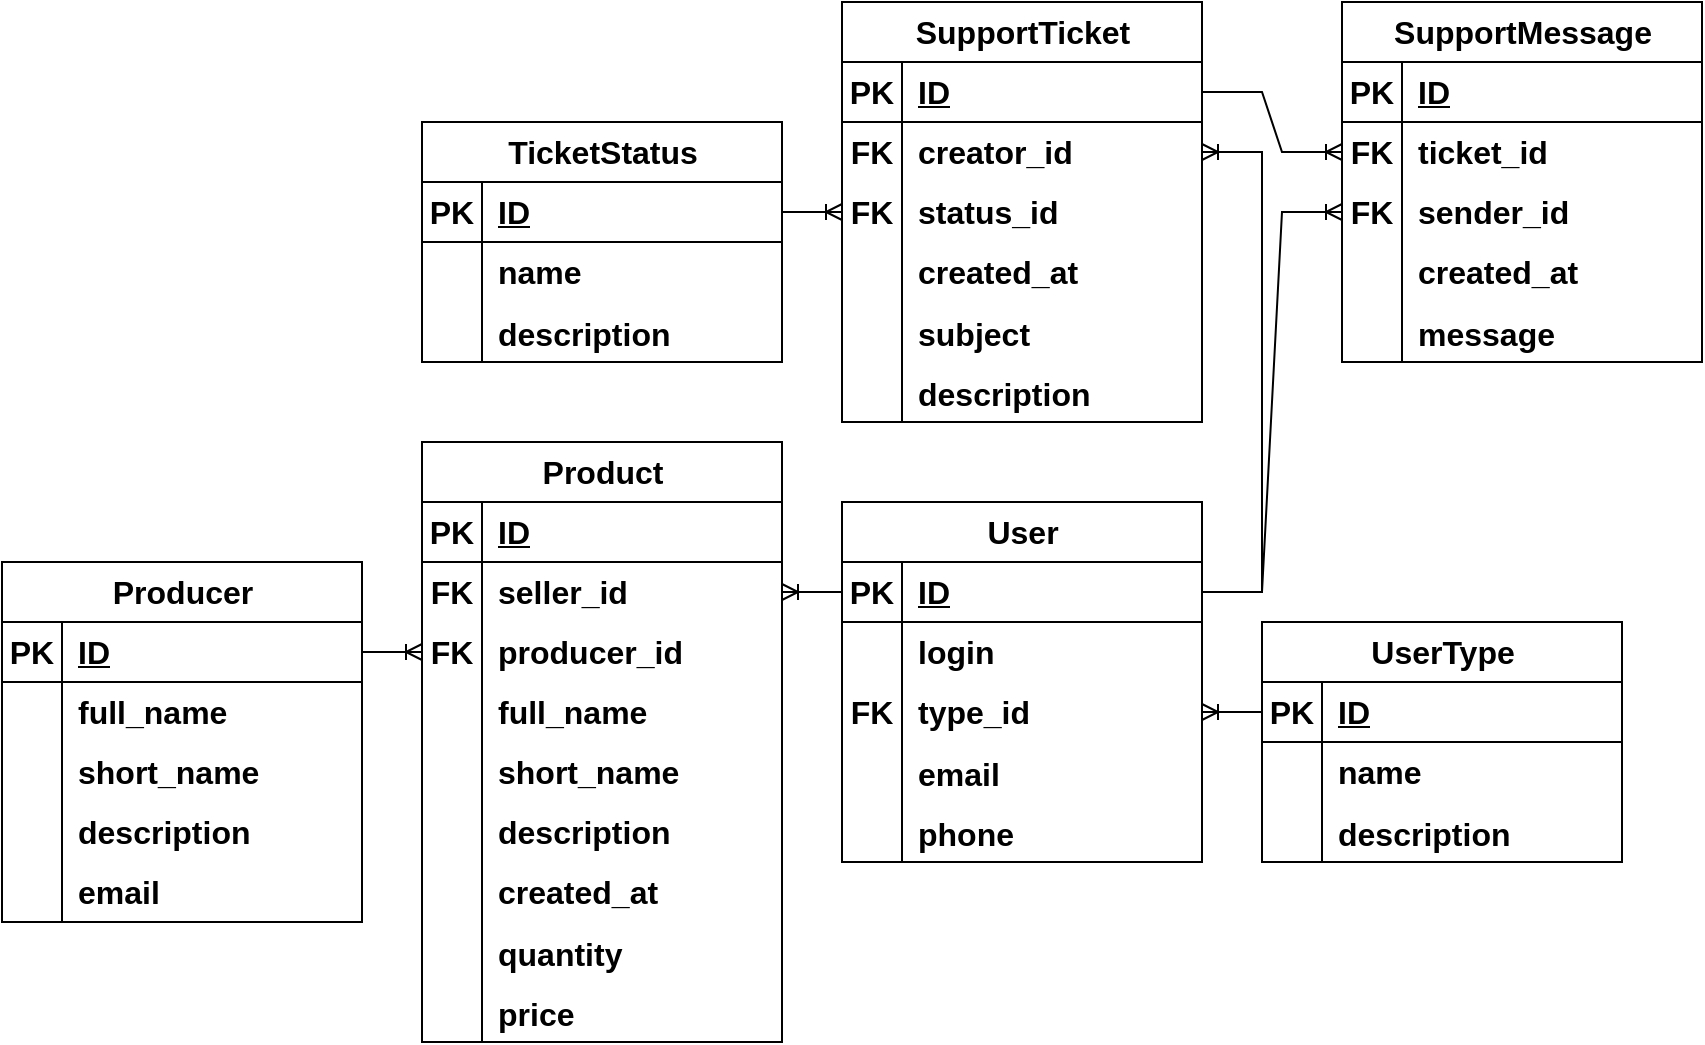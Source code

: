 <mxfile version="24.7.17">
  <diagram id="R2lEEEUBdFMjLlhIrx00" name="Page-1">
    <mxGraphModel dx="2284" dy="854" grid="1" gridSize="10" guides="1" tooltips="1" connect="1" arrows="1" fold="1" page="1" pageScale="1" pageWidth="850" pageHeight="1100" math="0" shadow="0" extFonts="Permanent Marker^https://fonts.googleapis.com/css?family=Permanent+Marker">
      <root>
        <mxCell id="0" />
        <mxCell id="1" parent="0" />
        <mxCell id="6nFPs3mbarMYuk3YBPhq-1" value="Producer" style="shape=table;startSize=30;container=1;collapsible=1;childLayout=tableLayout;fixedRows=1;rowLines=0;fontStyle=1;align=center;resizeLast=1;html=1;strokeWidth=1;fontSize=16;" parent="1" vertex="1">
          <mxGeometry x="-350" y="310" width="180" height="180" as="geometry" />
        </mxCell>
        <mxCell id="6nFPs3mbarMYuk3YBPhq-2" value="" style="shape=tableRow;horizontal=0;startSize=0;swimlaneHead=0;swimlaneBody=0;fillColor=none;collapsible=0;dropTarget=0;points=[[0,0.5],[1,0.5]];portConstraint=eastwest;top=0;left=0;right=0;bottom=1;strokeWidth=1;fontStyle=1;fontSize=16;" parent="6nFPs3mbarMYuk3YBPhq-1" vertex="1">
          <mxGeometry y="30" width="180" height="30" as="geometry" />
        </mxCell>
        <mxCell id="6nFPs3mbarMYuk3YBPhq-3" value="PK" style="shape=partialRectangle;connectable=0;fillColor=none;top=0;left=0;bottom=0;right=0;fontStyle=1;overflow=hidden;whiteSpace=wrap;html=1;strokeWidth=1;fontSize=16;" parent="6nFPs3mbarMYuk3YBPhq-2" vertex="1">
          <mxGeometry width="30" height="30" as="geometry">
            <mxRectangle width="30" height="30" as="alternateBounds" />
          </mxGeometry>
        </mxCell>
        <mxCell id="6nFPs3mbarMYuk3YBPhq-4" value="ID" style="shape=partialRectangle;connectable=0;fillColor=none;top=0;left=0;bottom=0;right=0;align=left;spacingLeft=6;fontStyle=5;overflow=hidden;whiteSpace=wrap;html=1;strokeWidth=1;fontSize=16;" parent="6nFPs3mbarMYuk3YBPhq-2" vertex="1">
          <mxGeometry x="30" width="150" height="30" as="geometry">
            <mxRectangle width="150" height="30" as="alternateBounds" />
          </mxGeometry>
        </mxCell>
        <mxCell id="6nFPs3mbarMYuk3YBPhq-5" value="" style="shape=tableRow;horizontal=0;startSize=0;swimlaneHead=0;swimlaneBody=0;fillColor=none;collapsible=0;dropTarget=0;points=[[0,0.5],[1,0.5]];portConstraint=eastwest;top=0;left=0;right=0;bottom=0;strokeWidth=1;fontStyle=1;fontSize=16;" parent="6nFPs3mbarMYuk3YBPhq-1" vertex="1">
          <mxGeometry y="60" width="180" height="30" as="geometry" />
        </mxCell>
        <mxCell id="6nFPs3mbarMYuk3YBPhq-6" value="" style="shape=partialRectangle;connectable=0;fillColor=none;top=0;left=0;bottom=0;right=0;editable=1;overflow=hidden;whiteSpace=wrap;html=1;strokeWidth=1;fontStyle=1;fontSize=16;" parent="6nFPs3mbarMYuk3YBPhq-5" vertex="1">
          <mxGeometry width="30" height="30" as="geometry">
            <mxRectangle width="30" height="30" as="alternateBounds" />
          </mxGeometry>
        </mxCell>
        <mxCell id="6nFPs3mbarMYuk3YBPhq-7" value="full_name" style="shape=partialRectangle;connectable=0;fillColor=none;top=0;left=0;bottom=0;right=0;align=left;spacingLeft=6;overflow=hidden;whiteSpace=wrap;html=1;strokeWidth=1;fontStyle=1;fontSize=16;" parent="6nFPs3mbarMYuk3YBPhq-5" vertex="1">
          <mxGeometry x="30" width="150" height="30" as="geometry">
            <mxRectangle width="150" height="30" as="alternateBounds" />
          </mxGeometry>
        </mxCell>
        <mxCell id="6nFPs3mbarMYuk3YBPhq-8" value="" style="shape=tableRow;horizontal=0;startSize=0;swimlaneHead=0;swimlaneBody=0;fillColor=none;collapsible=0;dropTarget=0;points=[[0,0.5],[1,0.5]];portConstraint=eastwest;top=0;left=0;right=0;bottom=0;strokeWidth=1;fontStyle=1;fontSize=16;" parent="6nFPs3mbarMYuk3YBPhq-1" vertex="1">
          <mxGeometry y="90" width="180" height="30" as="geometry" />
        </mxCell>
        <mxCell id="6nFPs3mbarMYuk3YBPhq-9" value="" style="shape=partialRectangle;connectable=0;fillColor=none;top=0;left=0;bottom=0;right=0;editable=1;overflow=hidden;whiteSpace=wrap;html=1;strokeWidth=1;fontStyle=1;fontSize=16;" parent="6nFPs3mbarMYuk3YBPhq-8" vertex="1">
          <mxGeometry width="30" height="30" as="geometry">
            <mxRectangle width="30" height="30" as="alternateBounds" />
          </mxGeometry>
        </mxCell>
        <mxCell id="6nFPs3mbarMYuk3YBPhq-10" value="short_name" style="shape=partialRectangle;connectable=0;fillColor=none;top=0;left=0;bottom=0;right=0;align=left;spacingLeft=6;overflow=hidden;whiteSpace=wrap;html=1;strokeWidth=1;fontStyle=1;fontSize=16;" parent="6nFPs3mbarMYuk3YBPhq-8" vertex="1">
          <mxGeometry x="30" width="150" height="30" as="geometry">
            <mxRectangle width="150" height="30" as="alternateBounds" />
          </mxGeometry>
        </mxCell>
        <mxCell id="6nFPs3mbarMYuk3YBPhq-11" value="" style="shape=tableRow;horizontal=0;startSize=0;swimlaneHead=0;swimlaneBody=0;fillColor=none;collapsible=0;dropTarget=0;points=[[0,0.5],[1,0.5]];portConstraint=eastwest;top=0;left=0;right=0;bottom=0;strokeWidth=1;fontStyle=1;fontSize=16;" parent="6nFPs3mbarMYuk3YBPhq-1" vertex="1">
          <mxGeometry y="120" width="180" height="30" as="geometry" />
        </mxCell>
        <mxCell id="6nFPs3mbarMYuk3YBPhq-12" value="" style="shape=partialRectangle;connectable=0;fillColor=none;top=0;left=0;bottom=0;right=0;editable=1;overflow=hidden;whiteSpace=wrap;html=1;strokeWidth=1;fontStyle=1;fontSize=16;" parent="6nFPs3mbarMYuk3YBPhq-11" vertex="1">
          <mxGeometry width="30" height="30" as="geometry">
            <mxRectangle width="30" height="30" as="alternateBounds" />
          </mxGeometry>
        </mxCell>
        <mxCell id="6nFPs3mbarMYuk3YBPhq-13" value="description" style="shape=partialRectangle;connectable=0;fillColor=none;top=0;left=0;bottom=0;right=0;align=left;spacingLeft=6;overflow=hidden;whiteSpace=wrap;html=1;strokeWidth=1;fontStyle=1;fontSize=16;" parent="6nFPs3mbarMYuk3YBPhq-11" vertex="1">
          <mxGeometry x="30" width="150" height="30" as="geometry">
            <mxRectangle width="150" height="30" as="alternateBounds" />
          </mxGeometry>
        </mxCell>
        <mxCell id="6nFPs3mbarMYuk3YBPhq-17" value="" style="shape=tableRow;horizontal=0;startSize=0;swimlaneHead=0;swimlaneBody=0;fillColor=none;collapsible=0;dropTarget=0;points=[[0,0.5],[1,0.5]];portConstraint=eastwest;top=0;left=0;right=0;bottom=0;strokeWidth=1;fontStyle=1;fontSize=16;" parent="6nFPs3mbarMYuk3YBPhq-1" vertex="1">
          <mxGeometry y="150" width="180" height="30" as="geometry" />
        </mxCell>
        <mxCell id="6nFPs3mbarMYuk3YBPhq-18" value="" style="shape=partialRectangle;connectable=0;fillColor=none;top=0;left=0;bottom=0;right=0;editable=1;overflow=hidden;whiteSpace=wrap;html=1;strokeWidth=1;fontStyle=1;fontSize=16;" parent="6nFPs3mbarMYuk3YBPhq-17" vertex="1">
          <mxGeometry width="30" height="30" as="geometry">
            <mxRectangle width="30" height="30" as="alternateBounds" />
          </mxGeometry>
        </mxCell>
        <mxCell id="6nFPs3mbarMYuk3YBPhq-19" value="email" style="shape=partialRectangle;connectable=0;fillColor=none;top=0;left=0;bottom=0;right=0;align=left;spacingLeft=6;overflow=hidden;whiteSpace=wrap;html=1;strokeWidth=1;fontStyle=1;fontSize=16;" parent="6nFPs3mbarMYuk3YBPhq-17" vertex="1">
          <mxGeometry x="30" width="150" height="30" as="geometry">
            <mxRectangle width="150" height="30" as="alternateBounds" />
          </mxGeometry>
        </mxCell>
        <mxCell id="6nFPs3mbarMYuk3YBPhq-32" value="Product" style="shape=table;startSize=30;container=1;collapsible=1;childLayout=tableLayout;fixedRows=1;rowLines=0;fontStyle=1;align=center;resizeLast=1;html=1;strokeWidth=1;fontSize=16;" parent="1" vertex="1">
          <mxGeometry x="-140" y="250" width="180" height="300" as="geometry">
            <mxRectangle x="360" y="520" width="80" height="30" as="alternateBounds" />
          </mxGeometry>
        </mxCell>
        <mxCell id="6nFPs3mbarMYuk3YBPhq-33" value="" style="shape=tableRow;horizontal=0;startSize=0;swimlaneHead=0;swimlaneBody=0;fillColor=none;collapsible=0;dropTarget=0;points=[[0,0.5],[1,0.5]];portConstraint=eastwest;top=0;left=0;right=0;bottom=1;strokeWidth=1;fontStyle=1;fontSize=16;" parent="6nFPs3mbarMYuk3YBPhq-32" vertex="1">
          <mxGeometry y="30" width="180" height="30" as="geometry" />
        </mxCell>
        <mxCell id="6nFPs3mbarMYuk3YBPhq-34" value="PK" style="shape=partialRectangle;connectable=0;fillColor=none;top=0;left=0;bottom=0;right=0;fontStyle=1;overflow=hidden;whiteSpace=wrap;html=1;strokeWidth=1;fontSize=16;" parent="6nFPs3mbarMYuk3YBPhq-33" vertex="1">
          <mxGeometry width="30" height="30" as="geometry">
            <mxRectangle width="30" height="30" as="alternateBounds" />
          </mxGeometry>
        </mxCell>
        <mxCell id="6nFPs3mbarMYuk3YBPhq-35" value="ID" style="shape=partialRectangle;connectable=0;fillColor=none;top=0;left=0;bottom=0;right=0;align=left;spacingLeft=6;fontStyle=5;overflow=hidden;whiteSpace=wrap;html=1;strokeWidth=1;fontSize=16;" parent="6nFPs3mbarMYuk3YBPhq-33" vertex="1">
          <mxGeometry x="30" width="150" height="30" as="geometry">
            <mxRectangle width="150" height="30" as="alternateBounds" />
          </mxGeometry>
        </mxCell>
        <mxCell id="6nFPs3mbarMYuk3YBPhq-63" value="" style="shape=tableRow;horizontal=0;startSize=0;swimlaneHead=0;swimlaneBody=0;fillColor=none;collapsible=0;dropTarget=0;points=[[0,0.5],[1,0.5]];portConstraint=eastwest;top=0;left=0;right=0;bottom=0;strokeWidth=1;fontStyle=1;fontSize=16;" parent="6nFPs3mbarMYuk3YBPhq-32" vertex="1">
          <mxGeometry y="60" width="180" height="30" as="geometry" />
        </mxCell>
        <mxCell id="6nFPs3mbarMYuk3YBPhq-64" value="FK" style="shape=partialRectangle;connectable=0;fillColor=none;top=0;left=0;bottom=0;right=0;fontStyle=1;overflow=hidden;whiteSpace=wrap;html=1;strokeWidth=1;fontSize=16;" parent="6nFPs3mbarMYuk3YBPhq-63" vertex="1">
          <mxGeometry width="30" height="30" as="geometry">
            <mxRectangle width="30" height="30" as="alternateBounds" />
          </mxGeometry>
        </mxCell>
        <mxCell id="6nFPs3mbarMYuk3YBPhq-65" value="&lt;span style=&quot;text-wrap: nowrap; font-size: 16px;&quot;&gt;seller_id&lt;/span&gt;" style="shape=partialRectangle;connectable=0;fillColor=none;top=0;left=0;bottom=0;right=0;align=left;spacingLeft=6;fontStyle=1;overflow=hidden;whiteSpace=wrap;html=1;strokeWidth=1;fontSize=16;" parent="6nFPs3mbarMYuk3YBPhq-63" vertex="1">
          <mxGeometry x="30" width="150" height="30" as="geometry">
            <mxRectangle width="150" height="30" as="alternateBounds" />
          </mxGeometry>
        </mxCell>
        <mxCell id="6nFPs3mbarMYuk3YBPhq-60" value="" style="shape=tableRow;horizontal=0;startSize=0;swimlaneHead=0;swimlaneBody=0;fillColor=none;collapsible=0;dropTarget=0;points=[[0,0.5],[1,0.5]];portConstraint=eastwest;top=0;left=0;right=0;bottom=0;strokeWidth=1;fontStyle=1;fontSize=16;" parent="6nFPs3mbarMYuk3YBPhq-32" vertex="1">
          <mxGeometry y="90" width="180" height="30" as="geometry" />
        </mxCell>
        <mxCell id="6nFPs3mbarMYuk3YBPhq-61" value="FK" style="shape=partialRectangle;connectable=0;fillColor=none;top=0;left=0;bottom=0;right=0;fontStyle=1;overflow=hidden;whiteSpace=wrap;html=1;strokeWidth=1;fontSize=16;" parent="6nFPs3mbarMYuk3YBPhq-60" vertex="1">
          <mxGeometry width="30" height="30" as="geometry">
            <mxRectangle width="30" height="30" as="alternateBounds" />
          </mxGeometry>
        </mxCell>
        <mxCell id="6nFPs3mbarMYuk3YBPhq-62" value="&lt;span style=&quot;text-wrap: nowrap; font-size: 16px;&quot;&gt;producer_id&lt;/span&gt;" style="shape=partialRectangle;connectable=0;fillColor=none;top=0;left=0;bottom=0;right=0;align=left;spacingLeft=6;fontStyle=1;overflow=hidden;whiteSpace=wrap;html=1;strokeWidth=1;fontSize=16;" parent="6nFPs3mbarMYuk3YBPhq-60" vertex="1">
          <mxGeometry x="30" width="150" height="30" as="geometry">
            <mxRectangle width="150" height="30" as="alternateBounds" />
          </mxGeometry>
        </mxCell>
        <mxCell id="6nFPs3mbarMYuk3YBPhq-36" value="" style="shape=tableRow;horizontal=0;startSize=0;swimlaneHead=0;swimlaneBody=0;fillColor=none;collapsible=0;dropTarget=0;points=[[0,0.5],[1,0.5]];portConstraint=eastwest;top=0;left=0;right=0;bottom=0;strokeWidth=1;fontStyle=1;fontSize=16;" parent="6nFPs3mbarMYuk3YBPhq-32" vertex="1">
          <mxGeometry y="120" width="180" height="30" as="geometry" />
        </mxCell>
        <mxCell id="6nFPs3mbarMYuk3YBPhq-37" value="" style="shape=partialRectangle;connectable=0;fillColor=none;top=0;left=0;bottom=0;right=0;editable=1;overflow=hidden;whiteSpace=wrap;html=1;strokeWidth=1;fontStyle=1;fontSize=16;" parent="6nFPs3mbarMYuk3YBPhq-36" vertex="1">
          <mxGeometry width="30" height="30" as="geometry">
            <mxRectangle width="30" height="30" as="alternateBounds" />
          </mxGeometry>
        </mxCell>
        <mxCell id="6nFPs3mbarMYuk3YBPhq-38" value="full_name" style="shape=partialRectangle;connectable=0;fillColor=none;top=0;left=0;bottom=0;right=0;align=left;spacingLeft=6;overflow=hidden;whiteSpace=wrap;html=1;strokeWidth=1;fontStyle=1;fontSize=16;" parent="6nFPs3mbarMYuk3YBPhq-36" vertex="1">
          <mxGeometry x="30" width="150" height="30" as="geometry">
            <mxRectangle width="150" height="30" as="alternateBounds" />
          </mxGeometry>
        </mxCell>
        <mxCell id="6nFPs3mbarMYuk3YBPhq-39" value="" style="shape=tableRow;horizontal=0;startSize=0;swimlaneHead=0;swimlaneBody=0;fillColor=none;collapsible=0;dropTarget=0;points=[[0,0.5],[1,0.5]];portConstraint=eastwest;top=0;left=0;right=0;bottom=0;strokeWidth=1;fontStyle=1;fontSize=16;" parent="6nFPs3mbarMYuk3YBPhq-32" vertex="1">
          <mxGeometry y="150" width="180" height="30" as="geometry" />
        </mxCell>
        <mxCell id="6nFPs3mbarMYuk3YBPhq-40" value="" style="shape=partialRectangle;connectable=0;fillColor=none;top=0;left=0;bottom=0;right=0;editable=1;overflow=hidden;whiteSpace=wrap;html=1;strokeWidth=1;fontStyle=1;fontSize=16;" parent="6nFPs3mbarMYuk3YBPhq-39" vertex="1">
          <mxGeometry width="30" height="30" as="geometry">
            <mxRectangle width="30" height="30" as="alternateBounds" />
          </mxGeometry>
        </mxCell>
        <mxCell id="6nFPs3mbarMYuk3YBPhq-41" value="short_name" style="shape=partialRectangle;connectable=0;fillColor=none;top=0;left=0;bottom=0;right=0;align=left;spacingLeft=6;overflow=hidden;whiteSpace=wrap;html=1;strokeWidth=1;fontStyle=1;fontSize=16;" parent="6nFPs3mbarMYuk3YBPhq-39" vertex="1">
          <mxGeometry x="30" width="150" height="30" as="geometry">
            <mxRectangle width="150" height="30" as="alternateBounds" />
          </mxGeometry>
        </mxCell>
        <mxCell id="6nFPs3mbarMYuk3YBPhq-42" value="" style="shape=tableRow;horizontal=0;startSize=0;swimlaneHead=0;swimlaneBody=0;fillColor=none;collapsible=0;dropTarget=0;points=[[0,0.5],[1,0.5]];portConstraint=eastwest;top=0;left=0;right=0;bottom=0;strokeWidth=1;fontStyle=1;fontSize=16;" parent="6nFPs3mbarMYuk3YBPhq-32" vertex="1">
          <mxGeometry y="180" width="180" height="30" as="geometry" />
        </mxCell>
        <mxCell id="6nFPs3mbarMYuk3YBPhq-43" value="" style="shape=partialRectangle;connectable=0;fillColor=none;top=0;left=0;bottom=0;right=0;editable=1;overflow=hidden;whiteSpace=wrap;html=1;strokeWidth=1;fontStyle=1;fontSize=16;" parent="6nFPs3mbarMYuk3YBPhq-42" vertex="1">
          <mxGeometry width="30" height="30" as="geometry">
            <mxRectangle width="30" height="30" as="alternateBounds" />
          </mxGeometry>
        </mxCell>
        <mxCell id="6nFPs3mbarMYuk3YBPhq-44" value="description" style="shape=partialRectangle;connectable=0;fillColor=none;top=0;left=0;bottom=0;right=0;align=left;spacingLeft=6;overflow=hidden;whiteSpace=wrap;html=1;strokeWidth=1;fontStyle=1;fontSize=16;" parent="6nFPs3mbarMYuk3YBPhq-42" vertex="1">
          <mxGeometry x="30" width="150" height="30" as="geometry">
            <mxRectangle width="150" height="30" as="alternateBounds" />
          </mxGeometry>
        </mxCell>
        <mxCell id="6nFPs3mbarMYuk3YBPhq-45" value="" style="shape=tableRow;horizontal=0;startSize=0;swimlaneHead=0;swimlaneBody=0;fillColor=none;collapsible=0;dropTarget=0;points=[[0,0.5],[1,0.5]];portConstraint=eastwest;top=0;left=0;right=0;bottom=0;strokeWidth=1;fontStyle=1;fontSize=16;" parent="6nFPs3mbarMYuk3YBPhq-32" vertex="1">
          <mxGeometry y="210" width="180" height="30" as="geometry" />
        </mxCell>
        <mxCell id="6nFPs3mbarMYuk3YBPhq-46" value="" style="shape=partialRectangle;connectable=0;fillColor=none;top=0;left=0;bottom=0;right=0;editable=1;overflow=hidden;whiteSpace=wrap;html=1;strokeWidth=1;fontStyle=1;fontSize=16;" parent="6nFPs3mbarMYuk3YBPhq-45" vertex="1">
          <mxGeometry width="30" height="30" as="geometry">
            <mxRectangle width="30" height="30" as="alternateBounds" />
          </mxGeometry>
        </mxCell>
        <mxCell id="6nFPs3mbarMYuk3YBPhq-47" value="created_at" style="shape=partialRectangle;connectable=0;fillColor=none;top=0;left=0;bottom=0;right=0;align=left;spacingLeft=6;overflow=hidden;whiteSpace=wrap;html=1;strokeWidth=1;fontStyle=1;fontSize=16;" parent="6nFPs3mbarMYuk3YBPhq-45" vertex="1">
          <mxGeometry x="30" width="150" height="30" as="geometry">
            <mxRectangle width="150" height="30" as="alternateBounds" />
          </mxGeometry>
        </mxCell>
        <mxCell id="6nFPs3mbarMYuk3YBPhq-54" value="" style="shape=tableRow;horizontal=0;startSize=0;swimlaneHead=0;swimlaneBody=0;fillColor=none;collapsible=0;dropTarget=0;points=[[0,0.5],[1,0.5]];portConstraint=eastwest;top=0;left=0;right=0;bottom=0;strokeWidth=1;fontStyle=1;fontSize=16;" parent="6nFPs3mbarMYuk3YBPhq-32" vertex="1">
          <mxGeometry y="240" width="180" height="30" as="geometry" />
        </mxCell>
        <mxCell id="6nFPs3mbarMYuk3YBPhq-55" value="" style="shape=partialRectangle;connectable=0;fillColor=none;top=0;left=0;bottom=0;right=0;editable=1;overflow=hidden;strokeWidth=1;fontStyle=1;fontSize=16;" parent="6nFPs3mbarMYuk3YBPhq-54" vertex="1">
          <mxGeometry width="30" height="30" as="geometry">
            <mxRectangle width="30" height="30" as="alternateBounds" />
          </mxGeometry>
        </mxCell>
        <mxCell id="6nFPs3mbarMYuk3YBPhq-56" value="quantity" style="shape=partialRectangle;connectable=0;fillColor=none;top=0;left=0;bottom=0;right=0;align=left;spacingLeft=6;overflow=hidden;strokeWidth=1;fontStyle=1;fontSize=16;" parent="6nFPs3mbarMYuk3YBPhq-54" vertex="1">
          <mxGeometry x="30" width="150" height="30" as="geometry">
            <mxRectangle width="150" height="30" as="alternateBounds" />
          </mxGeometry>
        </mxCell>
        <mxCell id="6nFPs3mbarMYuk3YBPhq-57" value="" style="shape=tableRow;horizontal=0;startSize=0;swimlaneHead=0;swimlaneBody=0;fillColor=none;collapsible=0;dropTarget=0;points=[[0,0.5],[1,0.5]];portConstraint=eastwest;top=0;left=0;right=0;bottom=0;strokeWidth=1;fontStyle=1;fontSize=16;" parent="6nFPs3mbarMYuk3YBPhq-32" vertex="1">
          <mxGeometry y="270" width="180" height="30" as="geometry" />
        </mxCell>
        <mxCell id="6nFPs3mbarMYuk3YBPhq-58" value="" style="shape=partialRectangle;connectable=0;fillColor=none;top=0;left=0;bottom=0;right=0;editable=1;overflow=hidden;strokeWidth=1;fontStyle=1;fontSize=16;" parent="6nFPs3mbarMYuk3YBPhq-57" vertex="1">
          <mxGeometry width="30" height="30" as="geometry">
            <mxRectangle width="30" height="30" as="alternateBounds" />
          </mxGeometry>
        </mxCell>
        <mxCell id="6nFPs3mbarMYuk3YBPhq-59" value="price" style="shape=partialRectangle;connectable=0;fillColor=none;top=0;left=0;bottom=0;right=0;align=left;spacingLeft=6;overflow=hidden;strokeWidth=1;fontStyle=1;fontSize=16;" parent="6nFPs3mbarMYuk3YBPhq-57" vertex="1">
          <mxGeometry x="30" width="150" height="30" as="geometry">
            <mxRectangle width="150" height="30" as="alternateBounds" />
          </mxGeometry>
        </mxCell>
        <mxCell id="6nFPs3mbarMYuk3YBPhq-66" value="" style="edgeStyle=entityRelationEdgeStyle;fontSize=16;html=1;endArrow=ERoneToMany;rounded=0;strokeWidth=1;fontStyle=1" parent="1" source="6nFPs3mbarMYuk3YBPhq-2" target="6nFPs3mbarMYuk3YBPhq-60" edge="1">
          <mxGeometry width="100" height="100" relative="1" as="geometry">
            <mxPoint x="610" y="230" as="sourcePoint" />
            <mxPoint x="710" y="130" as="targetPoint" />
          </mxGeometry>
        </mxCell>
        <mxCell id="6nFPs3mbarMYuk3YBPhq-67" value="UserType" style="shape=table;startSize=30;container=1;collapsible=1;childLayout=tableLayout;fixedRows=1;rowLines=0;fontStyle=1;align=center;resizeLast=1;html=1;strokeWidth=1;fontSize=16;" parent="1" vertex="1">
          <mxGeometry x="280" y="340" width="180" height="120" as="geometry" />
        </mxCell>
        <mxCell id="6nFPs3mbarMYuk3YBPhq-68" value="" style="shape=tableRow;horizontal=0;startSize=0;swimlaneHead=0;swimlaneBody=0;fillColor=none;collapsible=0;dropTarget=0;points=[[0,0.5],[1,0.5]];portConstraint=eastwest;top=0;left=0;right=0;bottom=1;strokeWidth=1;fontStyle=1;fontSize=16;" parent="6nFPs3mbarMYuk3YBPhq-67" vertex="1">
          <mxGeometry y="30" width="180" height="30" as="geometry" />
        </mxCell>
        <mxCell id="6nFPs3mbarMYuk3YBPhq-69" value="PK" style="shape=partialRectangle;connectable=0;fillColor=none;top=0;left=0;bottom=0;right=0;fontStyle=1;overflow=hidden;whiteSpace=wrap;html=1;strokeWidth=1;fontSize=16;" parent="6nFPs3mbarMYuk3YBPhq-68" vertex="1">
          <mxGeometry width="30" height="30" as="geometry">
            <mxRectangle width="30" height="30" as="alternateBounds" />
          </mxGeometry>
        </mxCell>
        <mxCell id="6nFPs3mbarMYuk3YBPhq-70" value="ID" style="shape=partialRectangle;connectable=0;fillColor=none;top=0;left=0;bottom=0;right=0;align=left;spacingLeft=6;fontStyle=5;overflow=hidden;whiteSpace=wrap;html=1;strokeWidth=1;fontSize=16;" parent="6nFPs3mbarMYuk3YBPhq-68" vertex="1">
          <mxGeometry x="30" width="150" height="30" as="geometry">
            <mxRectangle width="150" height="30" as="alternateBounds" />
          </mxGeometry>
        </mxCell>
        <mxCell id="6nFPs3mbarMYuk3YBPhq-71" value="" style="shape=tableRow;horizontal=0;startSize=0;swimlaneHead=0;swimlaneBody=0;fillColor=none;collapsible=0;dropTarget=0;points=[[0,0.5],[1,0.5]];portConstraint=eastwest;top=0;left=0;right=0;bottom=0;strokeWidth=1;fontStyle=1;fontSize=16;" parent="6nFPs3mbarMYuk3YBPhq-67" vertex="1">
          <mxGeometry y="60" width="180" height="30" as="geometry" />
        </mxCell>
        <mxCell id="6nFPs3mbarMYuk3YBPhq-72" value="" style="shape=partialRectangle;connectable=0;fillColor=none;top=0;left=0;bottom=0;right=0;editable=1;overflow=hidden;whiteSpace=wrap;html=1;strokeWidth=1;fontStyle=1;fontSize=16;" parent="6nFPs3mbarMYuk3YBPhq-71" vertex="1">
          <mxGeometry width="30" height="30" as="geometry">
            <mxRectangle width="30" height="30" as="alternateBounds" />
          </mxGeometry>
        </mxCell>
        <mxCell id="6nFPs3mbarMYuk3YBPhq-73" value="name" style="shape=partialRectangle;connectable=0;fillColor=none;top=0;left=0;bottom=0;right=0;align=left;spacingLeft=6;overflow=hidden;whiteSpace=wrap;html=1;strokeWidth=1;fontStyle=1;fontSize=16;" parent="6nFPs3mbarMYuk3YBPhq-71" vertex="1">
          <mxGeometry x="30" width="150" height="30" as="geometry">
            <mxRectangle width="150" height="30" as="alternateBounds" />
          </mxGeometry>
        </mxCell>
        <mxCell id="bv1IuxzFCKsO4A6A5xOU-61" value="" style="shape=tableRow;horizontal=0;startSize=0;swimlaneHead=0;swimlaneBody=0;fillColor=none;collapsible=0;dropTarget=0;points=[[0,0.5],[1,0.5]];portConstraint=eastwest;top=0;left=0;right=0;bottom=0;" vertex="1" parent="6nFPs3mbarMYuk3YBPhq-67">
          <mxGeometry y="90" width="180" height="30" as="geometry" />
        </mxCell>
        <mxCell id="bv1IuxzFCKsO4A6A5xOU-62" value="" style="shape=partialRectangle;connectable=0;fillColor=none;top=0;left=0;bottom=0;right=0;editable=1;overflow=hidden;" vertex="1" parent="bv1IuxzFCKsO4A6A5xOU-61">
          <mxGeometry width="30" height="30" as="geometry">
            <mxRectangle width="30" height="30" as="alternateBounds" />
          </mxGeometry>
        </mxCell>
        <mxCell id="bv1IuxzFCKsO4A6A5xOU-63" value="description" style="shape=partialRectangle;connectable=0;fillColor=none;top=0;left=0;bottom=0;right=0;align=left;spacingLeft=6;overflow=hidden;fontSize=16;fontStyle=1" vertex="1" parent="bv1IuxzFCKsO4A6A5xOU-61">
          <mxGeometry x="30" width="150" height="30" as="geometry">
            <mxRectangle width="150" height="30" as="alternateBounds" />
          </mxGeometry>
        </mxCell>
        <mxCell id="6nFPs3mbarMYuk3YBPhq-80" value="User" style="shape=table;startSize=30;container=1;collapsible=1;childLayout=tableLayout;fixedRows=1;rowLines=0;fontStyle=1;align=center;resizeLast=1;html=1;strokeWidth=1;fontSize=16;" parent="1" vertex="1">
          <mxGeometry x="70" y="280" width="180" height="180" as="geometry">
            <mxRectangle x="360" y="520" width="80" height="30" as="alternateBounds" />
          </mxGeometry>
        </mxCell>
        <mxCell id="6nFPs3mbarMYuk3YBPhq-81" value="" style="shape=tableRow;horizontal=0;startSize=0;swimlaneHead=0;swimlaneBody=0;fillColor=none;collapsible=0;dropTarget=0;points=[[0,0.5],[1,0.5]];portConstraint=eastwest;top=0;left=0;right=0;bottom=1;strokeWidth=1;fontStyle=1;fontSize=16;" parent="6nFPs3mbarMYuk3YBPhq-80" vertex="1">
          <mxGeometry y="30" width="180" height="30" as="geometry" />
        </mxCell>
        <mxCell id="6nFPs3mbarMYuk3YBPhq-82" value="PK" style="shape=partialRectangle;connectable=0;fillColor=none;top=0;left=0;bottom=0;right=0;fontStyle=1;overflow=hidden;whiteSpace=wrap;html=1;strokeWidth=1;fontSize=16;" parent="6nFPs3mbarMYuk3YBPhq-81" vertex="1">
          <mxGeometry width="30" height="30" as="geometry">
            <mxRectangle width="30" height="30" as="alternateBounds" />
          </mxGeometry>
        </mxCell>
        <mxCell id="6nFPs3mbarMYuk3YBPhq-83" value="ID" style="shape=partialRectangle;connectable=0;fillColor=none;top=0;left=0;bottom=0;right=0;align=left;spacingLeft=6;fontStyle=5;overflow=hidden;whiteSpace=wrap;html=1;strokeWidth=1;fontSize=16;" parent="6nFPs3mbarMYuk3YBPhq-81" vertex="1">
          <mxGeometry x="30" width="150" height="30" as="geometry">
            <mxRectangle width="150" height="30" as="alternateBounds" />
          </mxGeometry>
        </mxCell>
        <mxCell id="6nFPs3mbarMYuk3YBPhq-84" value="" style="shape=tableRow;horizontal=0;startSize=0;swimlaneHead=0;swimlaneBody=0;fillColor=none;collapsible=0;dropTarget=0;points=[[0,0.5],[1,0.5]];portConstraint=eastwest;top=0;left=0;right=0;bottom=0;strokeWidth=1;fontStyle=1;fontSize=16;" parent="6nFPs3mbarMYuk3YBPhq-80" vertex="1">
          <mxGeometry y="60" width="180" height="30" as="geometry" />
        </mxCell>
        <mxCell id="6nFPs3mbarMYuk3YBPhq-85" value="" style="shape=partialRectangle;connectable=0;fillColor=none;top=0;left=0;bottom=0;right=0;editable=1;overflow=hidden;whiteSpace=wrap;html=1;strokeWidth=1;fontStyle=1;fontSize=16;" parent="6nFPs3mbarMYuk3YBPhq-84" vertex="1">
          <mxGeometry width="30" height="30" as="geometry">
            <mxRectangle width="30" height="30" as="alternateBounds" />
          </mxGeometry>
        </mxCell>
        <mxCell id="6nFPs3mbarMYuk3YBPhq-86" value="login" style="shape=partialRectangle;connectable=0;fillColor=none;top=0;left=0;bottom=0;right=0;align=left;spacingLeft=6;overflow=hidden;whiteSpace=wrap;html=1;strokeWidth=1;fontStyle=1;fontSize=16;" parent="6nFPs3mbarMYuk3YBPhq-84" vertex="1">
          <mxGeometry x="30" width="150" height="30" as="geometry">
            <mxRectangle width="150" height="30" as="alternateBounds" />
          </mxGeometry>
        </mxCell>
        <mxCell id="6nFPs3mbarMYuk3YBPhq-96" value="" style="shape=tableRow;horizontal=0;startSize=0;swimlaneHead=0;swimlaneBody=0;fillColor=none;collapsible=0;dropTarget=0;points=[[0,0.5],[1,0.5]];portConstraint=eastwest;top=0;left=0;right=0;bottom=0;strokeWidth=1;fontStyle=1;fontSize=16;" parent="6nFPs3mbarMYuk3YBPhq-80" vertex="1">
          <mxGeometry y="90" width="180" height="30" as="geometry" />
        </mxCell>
        <mxCell id="6nFPs3mbarMYuk3YBPhq-97" value="FK" style="shape=partialRectangle;connectable=0;fillColor=none;top=0;left=0;bottom=0;right=0;fontStyle=1;overflow=hidden;whiteSpace=wrap;html=1;strokeWidth=1;fontSize=16;" parent="6nFPs3mbarMYuk3YBPhq-96" vertex="1">
          <mxGeometry width="30" height="30" as="geometry">
            <mxRectangle width="30" height="30" as="alternateBounds" />
          </mxGeometry>
        </mxCell>
        <mxCell id="6nFPs3mbarMYuk3YBPhq-98" value="&lt;span style=&quot;text-wrap: nowrap; font-size: 16px;&quot;&gt;type_id&lt;/span&gt;" style="shape=partialRectangle;connectable=0;fillColor=none;top=0;left=0;bottom=0;right=0;align=left;spacingLeft=6;fontStyle=1;overflow=hidden;whiteSpace=wrap;html=1;strokeWidth=1;fontSize=16;" parent="6nFPs3mbarMYuk3YBPhq-96" vertex="1">
          <mxGeometry x="30" width="150" height="30" as="geometry">
            <mxRectangle width="150" height="30" as="alternateBounds" />
          </mxGeometry>
        </mxCell>
        <mxCell id="6nFPs3mbarMYuk3YBPhq-102" value="" style="shape=tableRow;horizontal=0;startSize=0;swimlaneHead=0;swimlaneBody=0;fillColor=none;collapsible=0;dropTarget=0;points=[[0,0.5],[1,0.5]];portConstraint=eastwest;top=0;left=0;right=0;bottom=0;strokeWidth=1;fontStyle=1;fontSize=16;" parent="6nFPs3mbarMYuk3YBPhq-80" vertex="1">
          <mxGeometry y="120" width="180" height="30" as="geometry" />
        </mxCell>
        <mxCell id="6nFPs3mbarMYuk3YBPhq-103" value="" style="shape=partialRectangle;connectable=0;fillColor=none;top=0;left=0;bottom=0;right=0;editable=1;overflow=hidden;strokeWidth=1;fontStyle=1;fontSize=16;" parent="6nFPs3mbarMYuk3YBPhq-102" vertex="1">
          <mxGeometry width="30" height="30" as="geometry">
            <mxRectangle width="30" height="30" as="alternateBounds" />
          </mxGeometry>
        </mxCell>
        <mxCell id="6nFPs3mbarMYuk3YBPhq-104" value="email" style="shape=partialRectangle;connectable=0;fillColor=none;top=0;left=0;bottom=0;right=0;align=left;spacingLeft=6;overflow=hidden;strokeWidth=1;fontStyle=1;fontSize=16;" parent="6nFPs3mbarMYuk3YBPhq-102" vertex="1">
          <mxGeometry x="30" width="150" height="30" as="geometry">
            <mxRectangle width="150" height="30" as="alternateBounds" />
          </mxGeometry>
        </mxCell>
        <mxCell id="6nFPs3mbarMYuk3YBPhq-105" value="" style="shape=tableRow;horizontal=0;startSize=0;swimlaneHead=0;swimlaneBody=0;fillColor=none;collapsible=0;dropTarget=0;points=[[0,0.5],[1,0.5]];portConstraint=eastwest;top=0;left=0;right=0;bottom=0;strokeWidth=1;fontStyle=1;fontSize=16;" parent="6nFPs3mbarMYuk3YBPhq-80" vertex="1">
          <mxGeometry y="150" width="180" height="30" as="geometry" />
        </mxCell>
        <mxCell id="6nFPs3mbarMYuk3YBPhq-106" value="" style="shape=partialRectangle;connectable=0;fillColor=none;top=0;left=0;bottom=0;right=0;editable=1;overflow=hidden;strokeWidth=1;fontStyle=1;fontSize=16;" parent="6nFPs3mbarMYuk3YBPhq-105" vertex="1">
          <mxGeometry width="30" height="30" as="geometry">
            <mxRectangle width="30" height="30" as="alternateBounds" />
          </mxGeometry>
        </mxCell>
        <mxCell id="6nFPs3mbarMYuk3YBPhq-107" value="phone" style="shape=partialRectangle;connectable=0;fillColor=none;top=0;left=0;bottom=0;right=0;align=left;spacingLeft=6;overflow=hidden;strokeWidth=1;fontStyle=1;fontSize=16;" parent="6nFPs3mbarMYuk3YBPhq-105" vertex="1">
          <mxGeometry x="30" width="150" height="30" as="geometry">
            <mxRectangle width="150" height="30" as="alternateBounds" />
          </mxGeometry>
        </mxCell>
        <mxCell id="6nFPs3mbarMYuk3YBPhq-108" value="" style="edgeStyle=entityRelationEdgeStyle;fontSize=16;html=1;endArrow=ERoneToMany;rounded=0;strokeWidth=1;fontStyle=1" parent="1" source="6nFPs3mbarMYuk3YBPhq-68" target="6nFPs3mbarMYuk3YBPhq-96" edge="1">
          <mxGeometry width="100" height="100" relative="1" as="geometry">
            <mxPoint x="710" y="420" as="sourcePoint" />
            <mxPoint x="810" y="320" as="targetPoint" />
            <Array as="points">
              <mxPoint x="40" y="460" />
              <mxPoint x="280" y="450" />
            </Array>
          </mxGeometry>
        </mxCell>
        <mxCell id="6nFPs3mbarMYuk3YBPhq-109" value="" style="edgeStyle=entityRelationEdgeStyle;fontSize=16;html=1;endArrow=ERoneToMany;rounded=0;strokeWidth=1;fontStyle=1" parent="1" source="6nFPs3mbarMYuk3YBPhq-81" target="6nFPs3mbarMYuk3YBPhq-63" edge="1">
          <mxGeometry width="100" height="100" relative="1" as="geometry">
            <mxPoint x="710" y="420" as="sourcePoint" />
            <mxPoint x="810" y="320" as="targetPoint" />
          </mxGeometry>
        </mxCell>
        <mxCell id="bv1IuxzFCKsO4A6A5xOU-1" value="SupportTicket" style="shape=table;startSize=30;container=1;collapsible=1;childLayout=tableLayout;fixedRows=1;rowLines=0;fontStyle=1;align=center;resizeLast=1;html=1;strokeWidth=1;fontSize=16;" vertex="1" parent="1">
          <mxGeometry x="70" y="30" width="180" height="210" as="geometry">
            <mxRectangle x="360" y="520" width="80" height="30" as="alternateBounds" />
          </mxGeometry>
        </mxCell>
        <mxCell id="bv1IuxzFCKsO4A6A5xOU-2" value="" style="shape=tableRow;horizontal=0;startSize=0;swimlaneHead=0;swimlaneBody=0;fillColor=none;collapsible=0;dropTarget=0;points=[[0,0.5],[1,0.5]];portConstraint=eastwest;top=0;left=0;right=0;bottom=1;strokeWidth=1;fontStyle=1;fontSize=16;" vertex="1" parent="bv1IuxzFCKsO4A6A5xOU-1">
          <mxGeometry y="30" width="180" height="30" as="geometry" />
        </mxCell>
        <mxCell id="bv1IuxzFCKsO4A6A5xOU-3" value="PK" style="shape=partialRectangle;connectable=0;fillColor=none;top=0;left=0;bottom=0;right=0;fontStyle=1;overflow=hidden;whiteSpace=wrap;html=1;strokeWidth=1;fontSize=16;" vertex="1" parent="bv1IuxzFCKsO4A6A5xOU-2">
          <mxGeometry width="30" height="30" as="geometry">
            <mxRectangle width="30" height="30" as="alternateBounds" />
          </mxGeometry>
        </mxCell>
        <mxCell id="bv1IuxzFCKsO4A6A5xOU-4" value="ID" style="shape=partialRectangle;connectable=0;fillColor=none;top=0;left=0;bottom=0;right=0;align=left;spacingLeft=6;fontStyle=5;overflow=hidden;whiteSpace=wrap;html=1;strokeWidth=1;fontSize=16;" vertex="1" parent="bv1IuxzFCKsO4A6A5xOU-2">
          <mxGeometry x="30" width="150" height="30" as="geometry">
            <mxRectangle width="150" height="30" as="alternateBounds" />
          </mxGeometry>
        </mxCell>
        <mxCell id="bv1IuxzFCKsO4A6A5xOU-8" value="" style="shape=tableRow;horizontal=0;startSize=0;swimlaneHead=0;swimlaneBody=0;fillColor=none;collapsible=0;dropTarget=0;points=[[0,0.5],[1,0.5]];portConstraint=eastwest;top=0;left=0;right=0;bottom=0;strokeWidth=1;fontStyle=1;fontSize=16;" vertex="1" parent="bv1IuxzFCKsO4A6A5xOU-1">
          <mxGeometry y="60" width="180" height="30" as="geometry" />
        </mxCell>
        <mxCell id="bv1IuxzFCKsO4A6A5xOU-9" value="FK" style="shape=partialRectangle;connectable=0;fillColor=none;top=0;left=0;bottom=0;right=0;fontStyle=1;overflow=hidden;whiteSpace=wrap;html=1;strokeWidth=1;fontSize=16;" vertex="1" parent="bv1IuxzFCKsO4A6A5xOU-8">
          <mxGeometry width="30" height="30" as="geometry">
            <mxRectangle width="30" height="30" as="alternateBounds" />
          </mxGeometry>
        </mxCell>
        <mxCell id="bv1IuxzFCKsO4A6A5xOU-10" value="&lt;span style=&quot;text-wrap: nowrap; font-size: 16px;&quot;&gt;creator_id&lt;/span&gt;" style="shape=partialRectangle;connectable=0;fillColor=none;top=0;left=0;bottom=0;right=0;align=left;spacingLeft=6;fontStyle=1;overflow=hidden;whiteSpace=wrap;html=1;strokeWidth=1;fontSize=16;" vertex="1" parent="bv1IuxzFCKsO4A6A5xOU-8">
          <mxGeometry x="30" width="150" height="30" as="geometry">
            <mxRectangle width="150" height="30" as="alternateBounds" />
          </mxGeometry>
        </mxCell>
        <mxCell id="bv1IuxzFCKsO4A6A5xOU-52" value="" style="shape=tableRow;horizontal=0;startSize=0;swimlaneHead=0;swimlaneBody=0;fillColor=none;collapsible=0;dropTarget=0;points=[[0,0.5],[1,0.5]];portConstraint=eastwest;top=0;left=0;right=0;bottom=0;" vertex="1" parent="bv1IuxzFCKsO4A6A5xOU-1">
          <mxGeometry y="90" width="180" height="30" as="geometry" />
        </mxCell>
        <mxCell id="bv1IuxzFCKsO4A6A5xOU-53" value="&lt;b&gt;&lt;font style=&quot;font-size: 16px;&quot;&gt;FK&lt;/font&gt;&lt;/b&gt;" style="shape=partialRectangle;connectable=0;fillColor=none;top=0;left=0;bottom=0;right=0;fontStyle=0;overflow=hidden;whiteSpace=wrap;html=1;" vertex="1" parent="bv1IuxzFCKsO4A6A5xOU-52">
          <mxGeometry width="30" height="30" as="geometry">
            <mxRectangle width="30" height="30" as="alternateBounds" />
          </mxGeometry>
        </mxCell>
        <mxCell id="bv1IuxzFCKsO4A6A5xOU-54" value="&lt;span style=&quot;font-size: 16px; font-weight: 700; text-wrap: nowrap;&quot;&gt;status_id&lt;/span&gt;" style="shape=partialRectangle;connectable=0;fillColor=none;top=0;left=0;bottom=0;right=0;align=left;spacingLeft=6;fontStyle=0;overflow=hidden;whiteSpace=wrap;html=1;" vertex="1" parent="bv1IuxzFCKsO4A6A5xOU-52">
          <mxGeometry x="30" width="150" height="30" as="geometry">
            <mxRectangle width="150" height="30" as="alternateBounds" />
          </mxGeometry>
        </mxCell>
        <mxCell id="bv1IuxzFCKsO4A6A5xOU-5" value="" style="shape=tableRow;horizontal=0;startSize=0;swimlaneHead=0;swimlaneBody=0;fillColor=none;collapsible=0;dropTarget=0;points=[[0,0.5],[1,0.5]];portConstraint=eastwest;top=0;left=0;right=0;bottom=0;strokeWidth=1;fontStyle=1;fontSize=16;" vertex="1" parent="bv1IuxzFCKsO4A6A5xOU-1">
          <mxGeometry y="120" width="180" height="30" as="geometry" />
        </mxCell>
        <mxCell id="bv1IuxzFCKsO4A6A5xOU-6" value="" style="shape=partialRectangle;connectable=0;fillColor=none;top=0;left=0;bottom=0;right=0;editable=1;overflow=hidden;whiteSpace=wrap;html=1;strokeWidth=1;fontStyle=1;fontSize=16;" vertex="1" parent="bv1IuxzFCKsO4A6A5xOU-5">
          <mxGeometry width="30" height="30" as="geometry">
            <mxRectangle width="30" height="30" as="alternateBounds" />
          </mxGeometry>
        </mxCell>
        <mxCell id="bv1IuxzFCKsO4A6A5xOU-7" value="created_at" style="shape=partialRectangle;connectable=0;fillColor=none;top=0;left=0;bottom=0;right=0;align=left;spacingLeft=6;overflow=hidden;whiteSpace=wrap;html=1;strokeWidth=1;fontStyle=1;fontSize=16;" vertex="1" parent="bv1IuxzFCKsO4A6A5xOU-5">
          <mxGeometry x="30" width="150" height="30" as="geometry">
            <mxRectangle width="150" height="30" as="alternateBounds" />
          </mxGeometry>
        </mxCell>
        <mxCell id="bv1IuxzFCKsO4A6A5xOU-14" value="" style="shape=tableRow;horizontal=0;startSize=0;swimlaneHead=0;swimlaneBody=0;fillColor=none;collapsible=0;dropTarget=0;points=[[0,0.5],[1,0.5]];portConstraint=eastwest;top=0;left=0;right=0;bottom=0;strokeWidth=1;fontStyle=1;fontSize=16;" vertex="1" parent="bv1IuxzFCKsO4A6A5xOU-1">
          <mxGeometry y="150" width="180" height="30" as="geometry" />
        </mxCell>
        <mxCell id="bv1IuxzFCKsO4A6A5xOU-15" value="" style="shape=partialRectangle;connectable=0;fillColor=none;top=0;left=0;bottom=0;right=0;editable=1;overflow=hidden;strokeWidth=1;fontStyle=1;fontSize=16;" vertex="1" parent="bv1IuxzFCKsO4A6A5xOU-14">
          <mxGeometry width="30" height="30" as="geometry">
            <mxRectangle width="30" height="30" as="alternateBounds" />
          </mxGeometry>
        </mxCell>
        <mxCell id="bv1IuxzFCKsO4A6A5xOU-16" value="subject" style="shape=partialRectangle;connectable=0;fillColor=none;top=0;left=0;bottom=0;right=0;align=left;spacingLeft=6;overflow=hidden;strokeWidth=1;fontStyle=1;fontSize=16;" vertex="1" parent="bv1IuxzFCKsO4A6A5xOU-14">
          <mxGeometry x="30" width="150" height="30" as="geometry">
            <mxRectangle width="150" height="30" as="alternateBounds" />
          </mxGeometry>
        </mxCell>
        <mxCell id="bv1IuxzFCKsO4A6A5xOU-49" value="" style="shape=tableRow;horizontal=0;startSize=0;swimlaneHead=0;swimlaneBody=0;fillColor=none;collapsible=0;dropTarget=0;points=[[0,0.5],[1,0.5]];portConstraint=eastwest;top=0;left=0;right=0;bottom=0;" vertex="1" parent="bv1IuxzFCKsO4A6A5xOU-1">
          <mxGeometry y="180" width="180" height="30" as="geometry" />
        </mxCell>
        <mxCell id="bv1IuxzFCKsO4A6A5xOU-50" value="" style="shape=partialRectangle;connectable=0;fillColor=none;top=0;left=0;bottom=0;right=0;editable=1;overflow=hidden;" vertex="1" parent="bv1IuxzFCKsO4A6A5xOU-49">
          <mxGeometry width="30" height="30" as="geometry">
            <mxRectangle width="30" height="30" as="alternateBounds" />
          </mxGeometry>
        </mxCell>
        <mxCell id="bv1IuxzFCKsO4A6A5xOU-51" value="description" style="shape=partialRectangle;connectable=0;fillColor=none;top=0;left=0;bottom=0;right=0;align=left;spacingLeft=6;overflow=hidden;fontSize=16;fontStyle=1" vertex="1" parent="bv1IuxzFCKsO4A6A5xOU-49">
          <mxGeometry x="30" width="150" height="30" as="geometry">
            <mxRectangle width="150" height="30" as="alternateBounds" />
          </mxGeometry>
        </mxCell>
        <mxCell id="bv1IuxzFCKsO4A6A5xOU-17" value="SupportMessage" style="shape=table;startSize=30;container=1;collapsible=1;childLayout=tableLayout;fixedRows=1;rowLines=0;fontStyle=1;align=center;resizeLast=1;html=1;strokeWidth=1;fontSize=16;" vertex="1" parent="1">
          <mxGeometry x="320" y="30" width="180" height="180" as="geometry">
            <mxRectangle x="360" y="520" width="80" height="30" as="alternateBounds" />
          </mxGeometry>
        </mxCell>
        <mxCell id="bv1IuxzFCKsO4A6A5xOU-18" value="" style="shape=tableRow;horizontal=0;startSize=0;swimlaneHead=0;swimlaneBody=0;fillColor=none;collapsible=0;dropTarget=0;points=[[0,0.5],[1,0.5]];portConstraint=eastwest;top=0;left=0;right=0;bottom=1;strokeWidth=1;fontStyle=1;fontSize=16;" vertex="1" parent="bv1IuxzFCKsO4A6A5xOU-17">
          <mxGeometry y="30" width="180" height="30" as="geometry" />
        </mxCell>
        <mxCell id="bv1IuxzFCKsO4A6A5xOU-19" value="PK" style="shape=partialRectangle;connectable=0;fillColor=none;top=0;left=0;bottom=0;right=0;fontStyle=1;overflow=hidden;whiteSpace=wrap;html=1;strokeWidth=1;fontSize=16;" vertex="1" parent="bv1IuxzFCKsO4A6A5xOU-18">
          <mxGeometry width="30" height="30" as="geometry">
            <mxRectangle width="30" height="30" as="alternateBounds" />
          </mxGeometry>
        </mxCell>
        <mxCell id="bv1IuxzFCKsO4A6A5xOU-20" value="ID" style="shape=partialRectangle;connectable=0;fillColor=none;top=0;left=0;bottom=0;right=0;align=left;spacingLeft=6;fontStyle=5;overflow=hidden;whiteSpace=wrap;html=1;strokeWidth=1;fontSize=16;" vertex="1" parent="bv1IuxzFCKsO4A6A5xOU-18">
          <mxGeometry x="30" width="150" height="30" as="geometry">
            <mxRectangle width="150" height="30" as="alternateBounds" />
          </mxGeometry>
        </mxCell>
        <mxCell id="bv1IuxzFCKsO4A6A5xOU-24" value="" style="shape=tableRow;horizontal=0;startSize=0;swimlaneHead=0;swimlaneBody=0;fillColor=none;collapsible=0;dropTarget=0;points=[[0,0.5],[1,0.5]];portConstraint=eastwest;top=0;left=0;right=0;bottom=0;strokeWidth=1;fontStyle=1;fontSize=16;" vertex="1" parent="bv1IuxzFCKsO4A6A5xOU-17">
          <mxGeometry y="60" width="180" height="30" as="geometry" />
        </mxCell>
        <mxCell id="bv1IuxzFCKsO4A6A5xOU-25" value="FK" style="shape=partialRectangle;connectable=0;fillColor=none;top=0;left=0;bottom=0;right=0;fontStyle=1;overflow=hidden;whiteSpace=wrap;html=1;strokeWidth=1;fontSize=16;" vertex="1" parent="bv1IuxzFCKsO4A6A5xOU-24">
          <mxGeometry width="30" height="30" as="geometry">
            <mxRectangle width="30" height="30" as="alternateBounds" />
          </mxGeometry>
        </mxCell>
        <mxCell id="bv1IuxzFCKsO4A6A5xOU-26" value="&lt;span style=&quot;text-wrap: nowrap; font-size: 16px;&quot;&gt;ticket_id&lt;/span&gt;" style="shape=partialRectangle;connectable=0;fillColor=none;top=0;left=0;bottom=0;right=0;align=left;spacingLeft=6;fontStyle=1;overflow=hidden;whiteSpace=wrap;html=1;strokeWidth=1;fontSize=16;" vertex="1" parent="bv1IuxzFCKsO4A6A5xOU-24">
          <mxGeometry x="30" width="150" height="30" as="geometry">
            <mxRectangle width="150" height="30" as="alternateBounds" />
          </mxGeometry>
        </mxCell>
        <mxCell id="bv1IuxzFCKsO4A6A5xOU-64" value="" style="shape=tableRow;horizontal=0;startSize=0;swimlaneHead=0;swimlaneBody=0;fillColor=none;collapsible=0;dropTarget=0;points=[[0,0.5],[1,0.5]];portConstraint=eastwest;top=0;left=0;right=0;bottom=0;" vertex="1" parent="bv1IuxzFCKsO4A6A5xOU-17">
          <mxGeometry y="90" width="180" height="30" as="geometry" />
        </mxCell>
        <mxCell id="bv1IuxzFCKsO4A6A5xOU-65" value="FK" style="shape=partialRectangle;connectable=0;fillColor=none;top=0;left=0;bottom=0;right=0;fontStyle=1;overflow=hidden;whiteSpace=wrap;html=1;fontSize=16;" vertex="1" parent="bv1IuxzFCKsO4A6A5xOU-64">
          <mxGeometry width="30" height="30" as="geometry">
            <mxRectangle width="30" height="30" as="alternateBounds" />
          </mxGeometry>
        </mxCell>
        <mxCell id="bv1IuxzFCKsO4A6A5xOU-66" value="&lt;font style=&quot;font-size: 16px;&quot;&gt;&lt;b&gt;sender_id&lt;/b&gt;&lt;/font&gt;" style="shape=partialRectangle;connectable=0;fillColor=none;top=0;left=0;bottom=0;right=0;align=left;spacingLeft=6;fontStyle=0;overflow=hidden;whiteSpace=wrap;html=1;" vertex="1" parent="bv1IuxzFCKsO4A6A5xOU-64">
          <mxGeometry x="30" width="150" height="30" as="geometry">
            <mxRectangle width="150" height="30" as="alternateBounds" />
          </mxGeometry>
        </mxCell>
        <mxCell id="bv1IuxzFCKsO4A6A5xOU-21" value="" style="shape=tableRow;horizontal=0;startSize=0;swimlaneHead=0;swimlaneBody=0;fillColor=none;collapsible=0;dropTarget=0;points=[[0,0.5],[1,0.5]];portConstraint=eastwest;top=0;left=0;right=0;bottom=0;strokeWidth=1;fontStyle=1;fontSize=16;" vertex="1" parent="bv1IuxzFCKsO4A6A5xOU-17">
          <mxGeometry y="120" width="180" height="30" as="geometry" />
        </mxCell>
        <mxCell id="bv1IuxzFCKsO4A6A5xOU-22" value="" style="shape=partialRectangle;connectable=0;fillColor=none;top=0;left=0;bottom=0;right=0;editable=1;overflow=hidden;whiteSpace=wrap;html=1;strokeWidth=1;fontStyle=1;fontSize=16;" vertex="1" parent="bv1IuxzFCKsO4A6A5xOU-21">
          <mxGeometry width="30" height="30" as="geometry">
            <mxRectangle width="30" height="30" as="alternateBounds" />
          </mxGeometry>
        </mxCell>
        <mxCell id="bv1IuxzFCKsO4A6A5xOU-23" value="created_at" style="shape=partialRectangle;connectable=0;fillColor=none;top=0;left=0;bottom=0;right=0;align=left;spacingLeft=6;overflow=hidden;whiteSpace=wrap;html=1;strokeWidth=1;fontStyle=1;fontSize=16;" vertex="1" parent="bv1IuxzFCKsO4A6A5xOU-21">
          <mxGeometry x="30" width="150" height="30" as="geometry">
            <mxRectangle width="150" height="30" as="alternateBounds" />
          </mxGeometry>
        </mxCell>
        <mxCell id="bv1IuxzFCKsO4A6A5xOU-27" value="" style="shape=tableRow;horizontal=0;startSize=0;swimlaneHead=0;swimlaneBody=0;fillColor=none;collapsible=0;dropTarget=0;points=[[0,0.5],[1,0.5]];portConstraint=eastwest;top=0;left=0;right=0;bottom=0;strokeWidth=1;fontStyle=1;fontSize=16;" vertex="1" parent="bv1IuxzFCKsO4A6A5xOU-17">
          <mxGeometry y="150" width="180" height="30" as="geometry" />
        </mxCell>
        <mxCell id="bv1IuxzFCKsO4A6A5xOU-28" value="" style="shape=partialRectangle;connectable=0;fillColor=none;top=0;left=0;bottom=0;right=0;editable=1;overflow=hidden;strokeWidth=1;fontStyle=1;fontSize=16;" vertex="1" parent="bv1IuxzFCKsO4A6A5xOU-27">
          <mxGeometry width="30" height="30" as="geometry">
            <mxRectangle width="30" height="30" as="alternateBounds" />
          </mxGeometry>
        </mxCell>
        <mxCell id="bv1IuxzFCKsO4A6A5xOU-29" value="message" style="shape=partialRectangle;connectable=0;fillColor=none;top=0;left=0;bottom=0;right=0;align=left;spacingLeft=6;overflow=hidden;strokeWidth=1;fontStyle=1;fontSize=16;" vertex="1" parent="bv1IuxzFCKsO4A6A5xOU-27">
          <mxGeometry x="30" width="150" height="30" as="geometry">
            <mxRectangle width="150" height="30" as="alternateBounds" />
          </mxGeometry>
        </mxCell>
        <mxCell id="bv1IuxzFCKsO4A6A5xOU-33" value="TicketStatus" style="shape=table;startSize=30;container=1;collapsible=1;childLayout=tableLayout;fixedRows=1;rowLines=0;fontStyle=1;align=center;resizeLast=1;html=1;strokeWidth=1;fontSize=16;" vertex="1" parent="1">
          <mxGeometry x="-140" y="90" width="180" height="120" as="geometry">
            <mxRectangle x="360" y="520" width="80" height="30" as="alternateBounds" />
          </mxGeometry>
        </mxCell>
        <mxCell id="bv1IuxzFCKsO4A6A5xOU-34" value="" style="shape=tableRow;horizontal=0;startSize=0;swimlaneHead=0;swimlaneBody=0;fillColor=none;collapsible=0;dropTarget=0;points=[[0,0.5],[1,0.5]];portConstraint=eastwest;top=0;left=0;right=0;bottom=1;strokeWidth=1;fontStyle=1;fontSize=16;" vertex="1" parent="bv1IuxzFCKsO4A6A5xOU-33">
          <mxGeometry y="30" width="180" height="30" as="geometry" />
        </mxCell>
        <mxCell id="bv1IuxzFCKsO4A6A5xOU-35" value="PK" style="shape=partialRectangle;connectable=0;fillColor=none;top=0;left=0;bottom=0;right=0;fontStyle=1;overflow=hidden;whiteSpace=wrap;html=1;strokeWidth=1;fontSize=16;" vertex="1" parent="bv1IuxzFCKsO4A6A5xOU-34">
          <mxGeometry width="30" height="30" as="geometry">
            <mxRectangle width="30" height="30" as="alternateBounds" />
          </mxGeometry>
        </mxCell>
        <mxCell id="bv1IuxzFCKsO4A6A5xOU-36" value="ID" style="shape=partialRectangle;connectable=0;fillColor=none;top=0;left=0;bottom=0;right=0;align=left;spacingLeft=6;fontStyle=5;overflow=hidden;whiteSpace=wrap;html=1;strokeWidth=1;fontSize=16;" vertex="1" parent="bv1IuxzFCKsO4A6A5xOU-34">
          <mxGeometry x="30" width="150" height="30" as="geometry">
            <mxRectangle width="150" height="30" as="alternateBounds" />
          </mxGeometry>
        </mxCell>
        <mxCell id="bv1IuxzFCKsO4A6A5xOU-40" value="" style="shape=tableRow;horizontal=0;startSize=0;swimlaneHead=0;swimlaneBody=0;fillColor=none;collapsible=0;dropTarget=0;points=[[0,0.5],[1,0.5]];portConstraint=eastwest;top=0;left=0;right=0;bottom=0;strokeWidth=1;fontStyle=1;fontSize=16;" vertex="1" parent="bv1IuxzFCKsO4A6A5xOU-33">
          <mxGeometry y="60" width="180" height="30" as="geometry" />
        </mxCell>
        <mxCell id="bv1IuxzFCKsO4A6A5xOU-41" value="" style="shape=partialRectangle;connectable=0;fillColor=none;top=0;left=0;bottom=0;right=0;editable=1;overflow=hidden;whiteSpace=wrap;html=1;strokeWidth=1;fontStyle=1;fontSize=16;" vertex="1" parent="bv1IuxzFCKsO4A6A5xOU-40">
          <mxGeometry width="30" height="30" as="geometry">
            <mxRectangle width="30" height="30" as="alternateBounds" />
          </mxGeometry>
        </mxCell>
        <mxCell id="bv1IuxzFCKsO4A6A5xOU-42" value="name" style="shape=partialRectangle;connectable=0;fillColor=none;top=0;left=0;bottom=0;right=0;align=left;spacingLeft=6;overflow=hidden;whiteSpace=wrap;html=1;strokeWidth=1;fontStyle=1;fontSize=16;" vertex="1" parent="bv1IuxzFCKsO4A6A5xOU-40">
          <mxGeometry x="30" width="150" height="30" as="geometry">
            <mxRectangle width="150" height="30" as="alternateBounds" />
          </mxGeometry>
        </mxCell>
        <mxCell id="bv1IuxzFCKsO4A6A5xOU-43" value="" style="shape=tableRow;horizontal=0;startSize=0;swimlaneHead=0;swimlaneBody=0;fillColor=none;collapsible=0;dropTarget=0;points=[[0,0.5],[1,0.5]];portConstraint=eastwest;top=0;left=0;right=0;bottom=0;strokeWidth=1;fontStyle=1;fontSize=16;" vertex="1" parent="bv1IuxzFCKsO4A6A5xOU-33">
          <mxGeometry y="90" width="180" height="30" as="geometry" />
        </mxCell>
        <mxCell id="bv1IuxzFCKsO4A6A5xOU-44" value="" style="shape=partialRectangle;connectable=0;fillColor=none;top=0;left=0;bottom=0;right=0;editable=1;overflow=hidden;strokeWidth=1;fontStyle=1;fontSize=16;" vertex="1" parent="bv1IuxzFCKsO4A6A5xOU-43">
          <mxGeometry width="30" height="30" as="geometry">
            <mxRectangle width="30" height="30" as="alternateBounds" />
          </mxGeometry>
        </mxCell>
        <mxCell id="bv1IuxzFCKsO4A6A5xOU-45" value="description" style="shape=partialRectangle;connectable=0;fillColor=none;top=0;left=0;bottom=0;right=0;align=left;spacingLeft=6;overflow=hidden;strokeWidth=1;fontStyle=1;fontSize=16;" vertex="1" parent="bv1IuxzFCKsO4A6A5xOU-43">
          <mxGeometry x="30" width="150" height="30" as="geometry">
            <mxRectangle width="150" height="30" as="alternateBounds" />
          </mxGeometry>
        </mxCell>
        <mxCell id="bv1IuxzFCKsO4A6A5xOU-56" value="" style="edgeStyle=entityRelationEdgeStyle;fontSize=16;html=1;endArrow=ERoneToMany;rounded=0;strokeWidth=1;fontStyle=1" edge="1" parent="1" source="bv1IuxzFCKsO4A6A5xOU-34" target="bv1IuxzFCKsO4A6A5xOU-52">
          <mxGeometry width="100" height="100" relative="1" as="geometry">
            <mxPoint x="260" y="545" as="sourcePoint" />
            <mxPoint x="260" y="395" as="targetPoint" />
            <Array as="points">
              <mxPoint x="50" y="470" />
              <mxPoint x="290" y="460" />
            </Array>
          </mxGeometry>
        </mxCell>
        <mxCell id="bv1IuxzFCKsO4A6A5xOU-57" value="" style="edgeStyle=entityRelationEdgeStyle;fontSize=16;html=1;endArrow=ERoneToMany;rounded=0;strokeWidth=1;fontStyle=1" edge="1" parent="1" source="6nFPs3mbarMYuk3YBPhq-81" target="bv1IuxzFCKsO4A6A5xOU-8">
          <mxGeometry width="100" height="100" relative="1" as="geometry">
            <mxPoint x="270" y="555" as="sourcePoint" />
            <mxPoint x="270" y="405" as="targetPoint" />
            <Array as="points">
              <mxPoint x="60" y="480" />
              <mxPoint x="300" y="470" />
            </Array>
          </mxGeometry>
        </mxCell>
        <mxCell id="bv1IuxzFCKsO4A6A5xOU-70" value="" style="edgeStyle=entityRelationEdgeStyle;fontSize=16;html=1;endArrow=ERoneToMany;rounded=0;strokeWidth=1;fontStyle=1" edge="1" parent="1" source="bv1IuxzFCKsO4A6A5xOU-2" target="bv1IuxzFCKsO4A6A5xOU-24">
          <mxGeometry width="100" height="100" relative="1" as="geometry">
            <mxPoint x="260" y="335" as="sourcePoint" />
            <mxPoint x="320" y="365" as="targetPoint" />
          </mxGeometry>
        </mxCell>
        <mxCell id="bv1IuxzFCKsO4A6A5xOU-71" value="" style="edgeStyle=entityRelationEdgeStyle;fontSize=16;html=1;endArrow=ERoneToMany;rounded=0;strokeWidth=1;fontStyle=1" edge="1" parent="1" source="6nFPs3mbarMYuk3YBPhq-81" target="bv1IuxzFCKsO4A6A5xOU-64">
          <mxGeometry width="100" height="100" relative="1" as="geometry">
            <mxPoint x="260" y="335" as="sourcePoint" />
            <mxPoint x="260" y="115" as="targetPoint" />
            <Array as="points">
              <mxPoint x="70" y="490" />
              <mxPoint x="310" y="480" />
            </Array>
          </mxGeometry>
        </mxCell>
      </root>
    </mxGraphModel>
  </diagram>
</mxfile>
